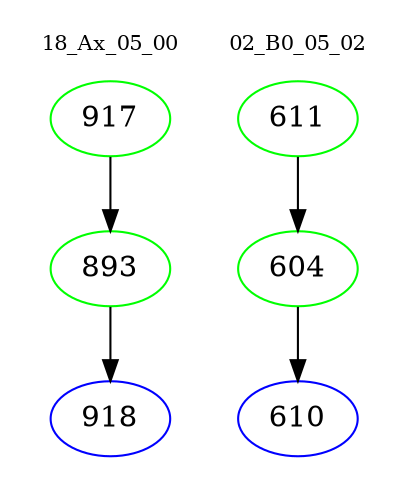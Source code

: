 digraph{
subgraph cluster_0 {
color = white
label = "18_Ax_05_00";
fontsize=10;
T0_917 [label="917", color="green"]
T0_917 -> T0_893 [color="black"]
T0_893 [label="893", color="green"]
T0_893 -> T0_918 [color="black"]
T0_918 [label="918", color="blue"]
}
subgraph cluster_1 {
color = white
label = "02_B0_05_02";
fontsize=10;
T1_611 [label="611", color="green"]
T1_611 -> T1_604 [color="black"]
T1_604 [label="604", color="green"]
T1_604 -> T1_610 [color="black"]
T1_610 [label="610", color="blue"]
}
}
